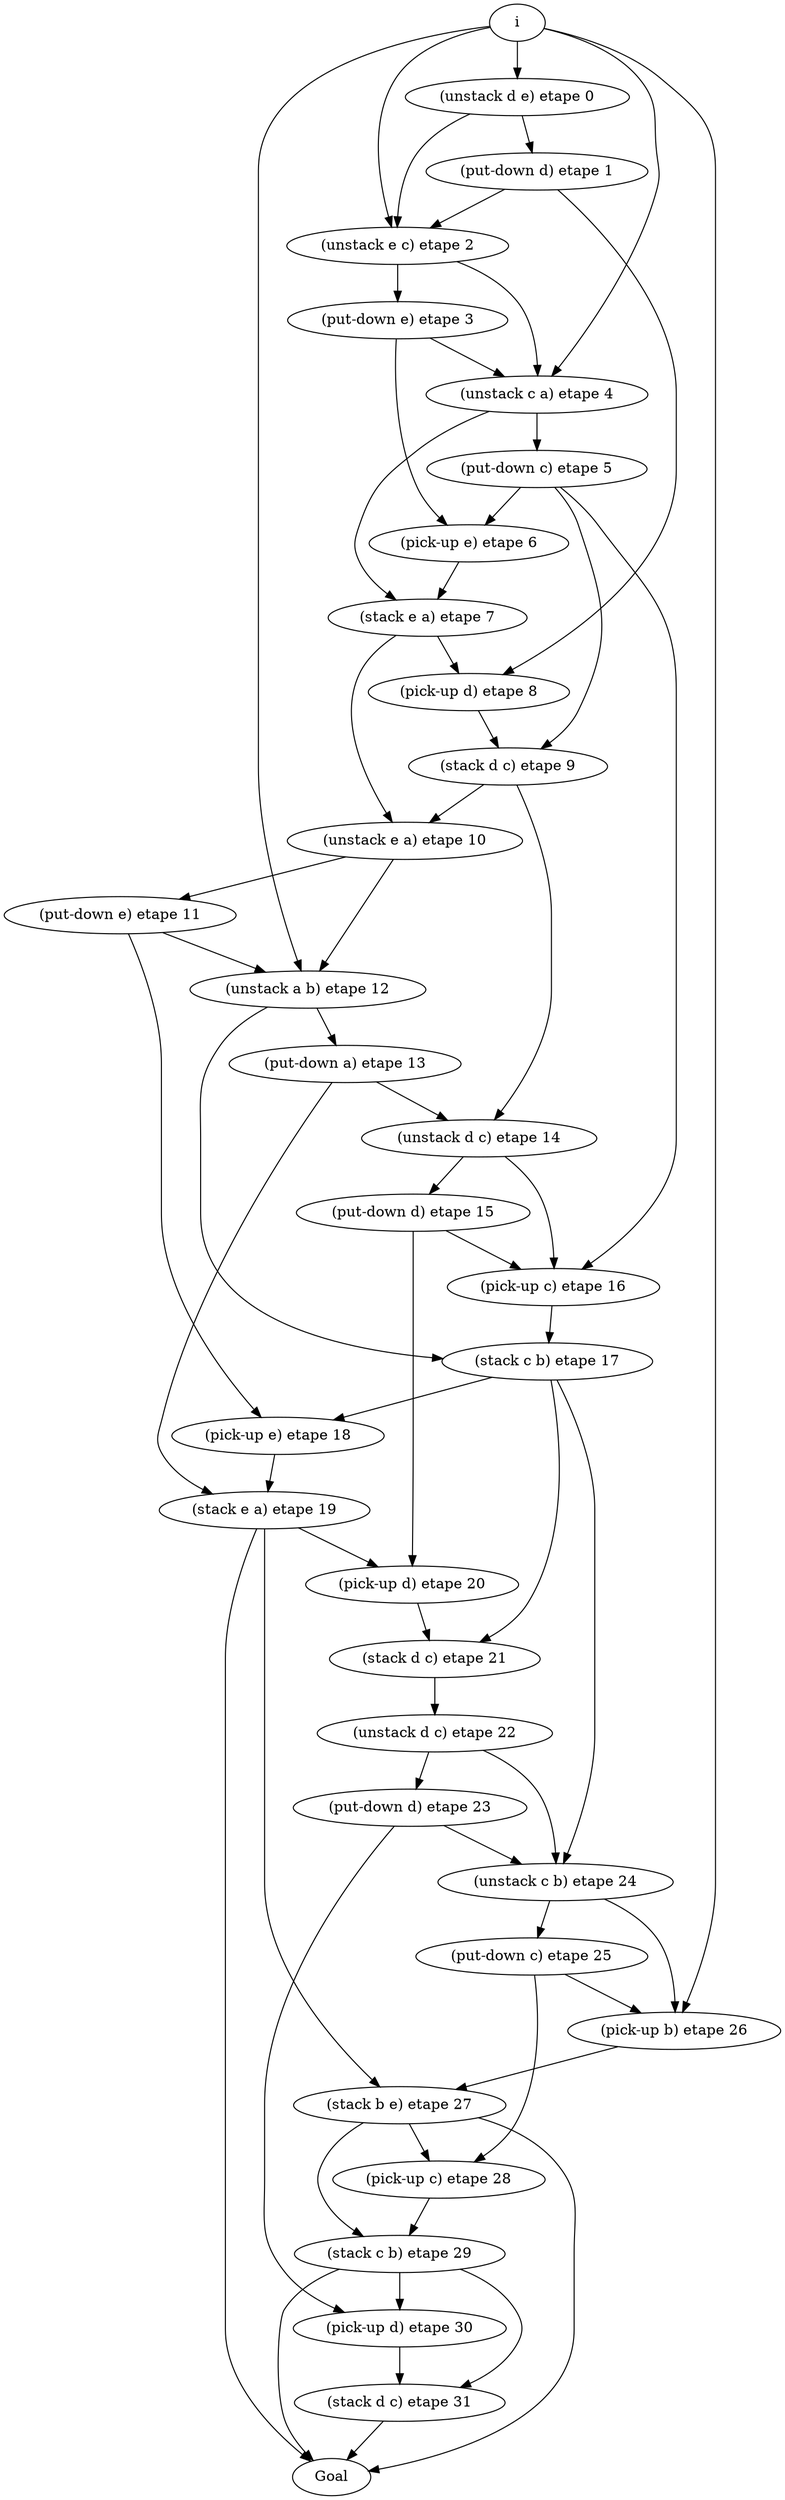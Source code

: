 digraph D { 
"(unstack d e) etape 0" -> "(put-down d) etape 1";
"(unstack d e) etape 0" -> "(unstack e c) etape 2";
"(put-down d) etape 1" -> "(unstack e c) etape 2";
"(put-down d) etape 1" -> "(pick-up d) etape 8";
"(unstack e c) etape 2" -> "(put-down e) etape 3";
"(unstack e c) etape 2" -> "(unstack c a) etape 4";
"(put-down e) etape 3" -> "(unstack c a) etape 4";
"(put-down e) etape 3" -> "(pick-up e) etape 6";
"(unstack c a) etape 4" -> "(put-down c) etape 5";
"(unstack c a) etape 4" -> "(stack e a) etape 7";
"(put-down c) etape 5" -> "(pick-up e) etape 6";
"(put-down c) etape 5" -> "(stack d c) etape 9";
"(put-down c) etape 5" -> "(pick-up c) etape 16";
"(pick-up e) etape 6" -> "(stack e a) etape 7";
"(stack e a) etape 7" -> "(pick-up d) etape 8";
"(stack e a) etape 7" -> "(unstack e a) etape 10";
"(pick-up d) etape 8" -> "(stack d c) etape 9";
"(stack d c) etape 9" -> "(unstack e a) etape 10";
"(stack d c) etape 9" -> "(unstack d c) etape 14";
"(unstack e a) etape 10" -> "(put-down e) etape 11";
"(unstack e a) etape 10" -> "(unstack a b) etape 12";
"(put-down e) etape 11" -> "(unstack a b) etape 12";
"(put-down e) etape 11" -> "(pick-up e) etape 18";
"(unstack a b) etape 12" -> "(put-down a) etape 13";
"(unstack a b) etape 12" -> "(stack c b) etape 17";
"(put-down a) etape 13" -> "(unstack d c) etape 14";
"(put-down a) etape 13" -> "(stack e a) etape 19";
"(unstack d c) etape 14" -> "(put-down d) etape 15";
"(unstack d c) etape 14" -> "(pick-up c) etape 16";
"(put-down d) etape 15" -> "(pick-up c) etape 16";
"(put-down d) etape 15" -> "(pick-up d) etape 20";
"(pick-up c) etape 16" -> "(stack c b) etape 17";
"(stack c b) etape 17" -> "(pick-up e) etape 18";
"(stack c b) etape 17" -> "(stack d c) etape 21";
"(stack c b) etape 17" -> "(unstack c b) etape 24";
"(pick-up e) etape 18" -> "(stack e a) etape 19";
"(stack e a) etape 19" -> "(pick-up d) etape 20";
"(stack e a) etape 19" -> "(stack b e) etape 27";
"(stack e a) etape 19" -> " Goal ";
"(pick-up d) etape 20" -> "(stack d c) etape 21";
"(stack d c) etape 21" -> "(unstack d c) etape 22";
"(unstack d c) etape 22" -> "(put-down d) etape 23";
"(unstack d c) etape 22" -> "(unstack c b) etape 24";
"(put-down d) etape 23" -> "(unstack c b) etape 24";
"(put-down d) etape 23" -> "(pick-up d) etape 30";
"(unstack c b) etape 24" -> "(put-down c) etape 25";
"(unstack c b) etape 24" -> "(pick-up b) etape 26";
"(put-down c) etape 25" -> "(pick-up b) etape 26";
"(put-down c) etape 25" -> "(pick-up c) etape 28";
"(pick-up b) etape 26" -> "(stack b e) etape 27";
"(stack b e) etape 27" -> "(pick-up c) etape 28";
"(stack b e) etape 27" -> "(stack c b) etape 29";
"(stack b e) etape 27" -> " Goal ";
"(pick-up c) etape 28" -> "(stack c b) etape 29";
"(stack c b) etape 29" -> "(pick-up d) etape 30";
"(stack c b) etape 29" -> "(stack d c) etape 31";
"(stack c b) etape 29" -> " Goal ";
"(pick-up d) etape 30" -> "(stack d c) etape 31";
"(stack d c) etape 31" -> " Goal ";
" i " -> "(unstack d e) etape 0";
" i " -> "(unstack e c) etape 2";
" i " -> "(unstack c a) etape 4";
" i " -> "(unstack a b) etape 12";
" i " -> "(pick-up b) etape 26";
} 